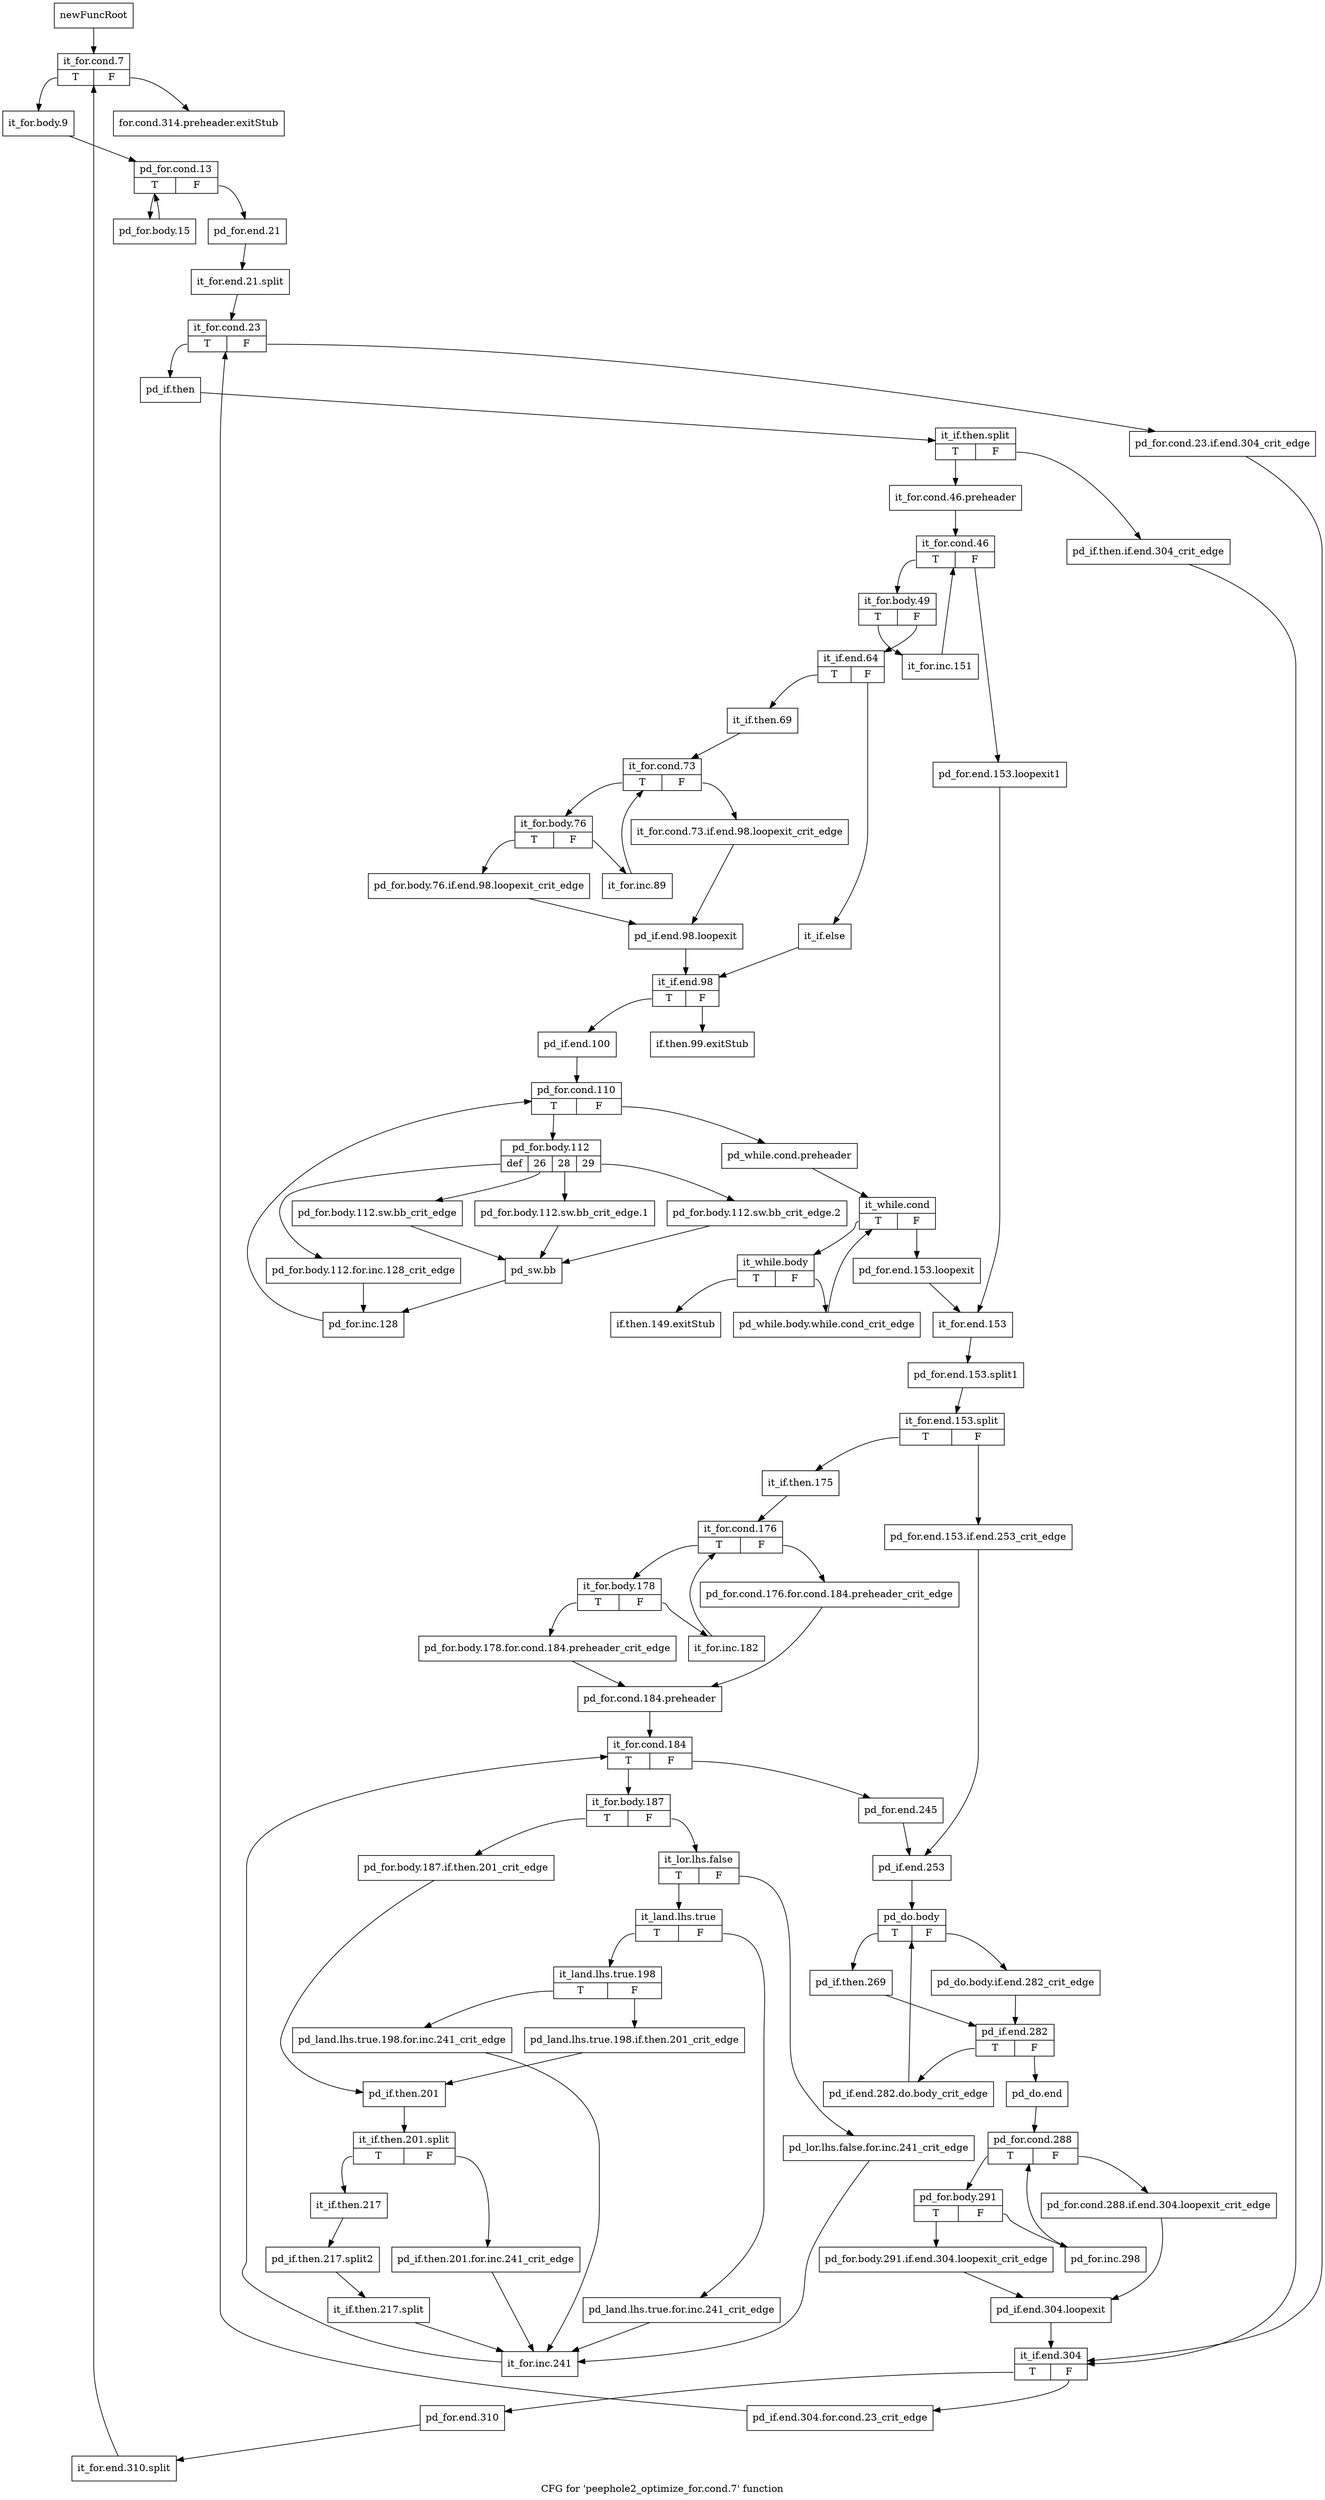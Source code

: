 digraph "CFG for 'peephole2_optimize_for.cond.7' function" {
	label="CFG for 'peephole2_optimize_for.cond.7' function";

	Node0xb8bcc90 [shape=record,label="{newFuncRoot}"];
	Node0xb8bcc90 -> Node0xb8bcdd0;
	Node0xb8bcce0 [shape=record,label="{for.cond.314.preheader.exitStub}"];
	Node0xb8bcd30 [shape=record,label="{if.then.99.exitStub}"];
	Node0xb8bcd80 [shape=record,label="{if.then.149.exitStub}"];
	Node0xb8bcdd0 [shape=record,label="{it_for.cond.7|{<s0>T|<s1>F}}"];
	Node0xb8bcdd0:s0 -> Node0xb8bce20;
	Node0xb8bcdd0:s1 -> Node0xb8bcce0;
	Node0xb8bce20 [shape=record,label="{it_for.body.9}"];
	Node0xb8bce20 -> Node0xb8bce70;
	Node0xb8bce70 [shape=record,label="{pd_for.cond.13|{<s0>T|<s1>F}}"];
	Node0xb8bce70:s0 -> Node0xb8be5e0;
	Node0xb8bce70:s1 -> Node0xb8bcec0;
	Node0xb8bcec0 [shape=record,label="{pd_for.end.21}"];
	Node0xb8bcec0 -> Node0xf9dc200;
	Node0xf9dc200 [shape=record,label="{it_for.end.21.split}"];
	Node0xf9dc200 -> Node0xb8bcf10;
	Node0xb8bcf10 [shape=record,label="{it_for.cond.23|{<s0>T|<s1>F}}"];
	Node0xb8bcf10:s0 -> Node0xb8bcfb0;
	Node0xb8bcf10:s1 -> Node0xb8bcf60;
	Node0xb8bcf60 [shape=record,label="{pd_for.cond.23.if.end.304_crit_edge}"];
	Node0xb8bcf60 -> Node0xb8bdd70;
	Node0xb8bcfb0 [shape=record,label="{pd_if.then}"];
	Node0xb8bcfb0 -> Node0xf9db030;
	Node0xf9db030 [shape=record,label="{it_if.then.split|{<s0>T|<s1>F}}"];
	Node0xf9db030:s0 -> Node0xb8bd050;
	Node0xf9db030:s1 -> Node0xb8bd000;
	Node0xb8bd000 [shape=record,label="{pd_if.then.if.end.304_crit_edge}"];
	Node0xb8bd000 -> Node0xb8bdd70;
	Node0xb8bd050 [shape=record,label="{it_for.cond.46.preheader}"];
	Node0xb8bd050 -> Node0xb8bd0a0;
	Node0xb8bd0a0 [shape=record,label="{it_for.cond.46|{<s0>T|<s1>F}}"];
	Node0xb8bd0a0:s0 -> Node0xb8bd140;
	Node0xb8bd0a0:s1 -> Node0xb8bd0f0;
	Node0xb8bd0f0 [shape=record,label="{pd_for.end.153.loopexit1}"];
	Node0xb8bd0f0 -> Node0xb8bd640;
	Node0xb8bd140 [shape=record,label="{it_for.body.49|{<s0>T|<s1>F}}"];
	Node0xb8bd140:s0 -> Node0xb8be590;
	Node0xb8bd140:s1 -> Node0xb8bd190;
	Node0xb8bd190 [shape=record,label="{it_if.end.64|{<s0>T|<s1>F}}"];
	Node0xb8bd190:s0 -> Node0xb8bd230;
	Node0xb8bd190:s1 -> Node0xb8bd1e0;
	Node0xb8bd1e0 [shape=record,label="{it_if.else}"];
	Node0xb8bd1e0 -> Node0xb8bd460;
	Node0xb8bd230 [shape=record,label="{it_if.then.69}"];
	Node0xb8bd230 -> Node0xb8bd280;
	Node0xb8bd280 [shape=record,label="{it_for.cond.73|{<s0>T|<s1>F}}"];
	Node0xb8bd280:s0 -> Node0xb8bd320;
	Node0xb8bd280:s1 -> Node0xb8bd2d0;
	Node0xb8bd2d0 [shape=record,label="{it_for.cond.73.if.end.98.loopexit_crit_edge}"];
	Node0xb8bd2d0 -> Node0xb8bd410;
	Node0xb8bd320 [shape=record,label="{it_for.body.76|{<s0>T|<s1>F}}"];
	Node0xb8bd320:s0 -> Node0xb8bd3c0;
	Node0xb8bd320:s1 -> Node0xb8bd370;
	Node0xb8bd370 [shape=record,label="{it_for.inc.89}"];
	Node0xb8bd370 -> Node0xb8bd280;
	Node0xb8bd3c0 [shape=record,label="{pd_for.body.76.if.end.98.loopexit_crit_edge}"];
	Node0xb8bd3c0 -> Node0xb8bd410;
	Node0xb8bd410 [shape=record,label="{pd_if.end.98.loopexit}"];
	Node0xb8bd410 -> Node0xb8bd460;
	Node0xb8bd460 [shape=record,label="{it_if.end.98|{<s0>T|<s1>F}}"];
	Node0xb8bd460:s0 -> Node0xb8bd4b0;
	Node0xb8bd460:s1 -> Node0xb8bcd30;
	Node0xb8bd4b0 [shape=record,label="{pd_if.end.100}"];
	Node0xb8bd4b0 -> Node0xb8bd500;
	Node0xb8bd500 [shape=record,label="{pd_for.cond.110|{<s0>T|<s1>F}}"];
	Node0xb8bd500:s0 -> Node0xb8be360;
	Node0xb8bd500:s1 -> Node0xb8bd550;
	Node0xb8bd550 [shape=record,label="{pd_while.cond.preheader}"];
	Node0xb8bd550 -> Node0xb8bd5a0;
	Node0xb8bd5a0 [shape=record,label="{it_while.cond|{<s0>T|<s1>F}}"];
	Node0xb8bd5a0:s0 -> Node0xb8be2c0;
	Node0xb8bd5a0:s1 -> Node0xb8bd5f0;
	Node0xb8bd5f0 [shape=record,label="{pd_for.end.153.loopexit}"];
	Node0xb8bd5f0 -> Node0xb8bd640;
	Node0xb8bd640 [shape=record,label="{it_for.end.153}"];
	Node0xb8bd640 -> Node0xf9dbd00;
	Node0xf9dbd00 [shape=record,label="{pd_for.end.153.split1}"];
	Node0xf9dbd00 -> Node0xf9db460;
	Node0xf9db460 [shape=record,label="{it_for.end.153.split|{<s0>T|<s1>F}}"];
	Node0xf9db460:s0 -> Node0xb8bd6e0;
	Node0xf9db460:s1 -> Node0xb8bd690;
	Node0xb8bd690 [shape=record,label="{pd_for.end.153.if.end.253_crit_edge}"];
	Node0xb8bd690 -> Node0xb8bd9b0;
	Node0xb8bd6e0 [shape=record,label="{it_if.then.175}"];
	Node0xb8bd6e0 -> Node0xb8bd730;
	Node0xb8bd730 [shape=record,label="{it_for.cond.176|{<s0>T|<s1>F}}"];
	Node0xb8bd730:s0 -> Node0xb8bd7d0;
	Node0xb8bd730:s1 -> Node0xb8bd780;
	Node0xb8bd780 [shape=record,label="{pd_for.cond.176.for.cond.184.preheader_crit_edge}"];
	Node0xb8bd780 -> Node0xb8bd8c0;
	Node0xb8bd7d0 [shape=record,label="{it_for.body.178|{<s0>T|<s1>F}}"];
	Node0xb8bd7d0:s0 -> Node0xb8bd870;
	Node0xb8bd7d0:s1 -> Node0xb8bd820;
	Node0xb8bd820 [shape=record,label="{it_for.inc.182}"];
	Node0xb8bd820 -> Node0xb8bd730;
	Node0xb8bd870 [shape=record,label="{pd_for.body.178.for.cond.184.preheader_crit_edge}"];
	Node0xb8bd870 -> Node0xb8bd8c0;
	Node0xb8bd8c0 [shape=record,label="{pd_for.cond.184.preheader}"];
	Node0xb8bd8c0 -> Node0xb8bd910;
	Node0xb8bd910 [shape=record,label="{it_for.cond.184|{<s0>T|<s1>F}}"];
	Node0xb8bd910:s0 -> Node0xb8bdeb0;
	Node0xb8bd910:s1 -> Node0xb8bd960;
	Node0xb8bd960 [shape=record,label="{pd_for.end.245}"];
	Node0xb8bd960 -> Node0xb8bd9b0;
	Node0xb8bd9b0 [shape=record,label="{pd_if.end.253}"];
	Node0xb8bd9b0 -> Node0xb8bda00;
	Node0xb8bda00 [shape=record,label="{pd_do.body|{<s0>T|<s1>F}}"];
	Node0xb8bda00:s0 -> Node0xb8bdaa0;
	Node0xb8bda00:s1 -> Node0xb8bda50;
	Node0xb8bda50 [shape=record,label="{pd_do.body.if.end.282_crit_edge}"];
	Node0xb8bda50 -> Node0xb8bdaf0;
	Node0xb8bdaa0 [shape=record,label="{pd_if.then.269}"];
	Node0xb8bdaa0 -> Node0xb8bdaf0;
	Node0xb8bdaf0 [shape=record,label="{pd_if.end.282|{<s0>T|<s1>F}}"];
	Node0xb8bdaf0:s0 -> Node0xb8bde60;
	Node0xb8bdaf0:s1 -> Node0xb8bdb40;
	Node0xb8bdb40 [shape=record,label="{pd_do.end}"];
	Node0xb8bdb40 -> Node0xb8bdb90;
	Node0xb8bdb90 [shape=record,label="{pd_for.cond.288|{<s0>T|<s1>F}}"];
	Node0xb8bdb90:s0 -> Node0xb8bdc30;
	Node0xb8bdb90:s1 -> Node0xb8bdbe0;
	Node0xb8bdbe0 [shape=record,label="{pd_for.cond.288.if.end.304.loopexit_crit_edge}"];
	Node0xb8bdbe0 -> Node0xb8bdd20;
	Node0xb8bdc30 [shape=record,label="{pd_for.body.291|{<s0>T|<s1>F}}"];
	Node0xb8bdc30:s0 -> Node0xb8bdcd0;
	Node0xb8bdc30:s1 -> Node0xb8bdc80;
	Node0xb8bdc80 [shape=record,label="{pd_for.inc.298}"];
	Node0xb8bdc80 -> Node0xb8bdb90;
	Node0xb8bdcd0 [shape=record,label="{pd_for.body.291.if.end.304.loopexit_crit_edge}"];
	Node0xb8bdcd0 -> Node0xb8bdd20;
	Node0xb8bdd20 [shape=record,label="{pd_if.end.304.loopexit}"];
	Node0xb8bdd20 -> Node0xb8bdd70;
	Node0xb8bdd70 [shape=record,label="{it_if.end.304|{<s0>T|<s1>F}}"];
	Node0xb8bdd70:s0 -> Node0xb8bde10;
	Node0xb8bdd70:s1 -> Node0xb8bddc0;
	Node0xb8bddc0 [shape=record,label="{pd_if.end.304.for.cond.23_crit_edge}"];
	Node0xb8bddc0 -> Node0xb8bcf10;
	Node0xb8bde10 [shape=record,label="{pd_for.end.310}"];
	Node0xb8bde10 -> Node0xf9db360;
	Node0xf9db360 [shape=record,label="{it_for.end.310.split}"];
	Node0xf9db360 -> Node0xb8bcdd0;
	Node0xb8bde60 [shape=record,label="{pd_if.end.282.do.body_crit_edge}"];
	Node0xb8bde60 -> Node0xb8bda00;
	Node0xb8bdeb0 [shape=record,label="{it_for.body.187|{<s0>T|<s1>F}}"];
	Node0xb8bdeb0:s0 -> Node0xb8be130;
	Node0xb8bdeb0:s1 -> Node0xb8bdf00;
	Node0xb8bdf00 [shape=record,label="{it_lor.lhs.false|{<s0>T|<s1>F}}"];
	Node0xb8bdf00:s0 -> Node0xb8bdfa0;
	Node0xb8bdf00:s1 -> Node0xb8bdf50;
	Node0xb8bdf50 [shape=record,label="{pd_lor.lhs.false.for.inc.241_crit_edge}"];
	Node0xb8bdf50 -> Node0xb8be270;
	Node0xb8bdfa0 [shape=record,label="{it_land.lhs.true|{<s0>T|<s1>F}}"];
	Node0xb8bdfa0:s0 -> Node0xb8be040;
	Node0xb8bdfa0:s1 -> Node0xb8bdff0;
	Node0xb8bdff0 [shape=record,label="{pd_land.lhs.true.for.inc.241_crit_edge}"];
	Node0xb8bdff0 -> Node0xb8be270;
	Node0xb8be040 [shape=record,label="{it_land.lhs.true.198|{<s0>T|<s1>F}}"];
	Node0xb8be040:s0 -> Node0xb8be0e0;
	Node0xb8be040:s1 -> Node0xb8be090;
	Node0xb8be090 [shape=record,label="{pd_land.lhs.true.198.if.then.201_crit_edge}"];
	Node0xb8be090 -> Node0xb8be180;
	Node0xb8be0e0 [shape=record,label="{pd_land.lhs.true.198.for.inc.241_crit_edge}"];
	Node0xb8be0e0 -> Node0xb8be270;
	Node0xb8be130 [shape=record,label="{pd_for.body.187.if.then.201_crit_edge}"];
	Node0xb8be130 -> Node0xb8be180;
	Node0xb8be180 [shape=record,label="{pd_if.then.201}"];
	Node0xb8be180 -> Node0xf9db1e0;
	Node0xf9db1e0 [shape=record,label="{it_if.then.201.split|{<s0>T|<s1>F}}"];
	Node0xf9db1e0:s0 -> Node0xb8be220;
	Node0xf9db1e0:s1 -> Node0xb8be1d0;
	Node0xb8be1d0 [shape=record,label="{pd_if.then.201.for.inc.241_crit_edge}"];
	Node0xb8be1d0 -> Node0xb8be270;
	Node0xb8be220 [shape=record,label="{it_if.then.217}"];
	Node0xb8be220 -> Node0xf9dac80;
	Node0xf9dac80 [shape=record,label="{pd_if.then.217.split2}"];
	Node0xf9dac80 -> Node0xf9dad00;
	Node0xf9dad00 [shape=record,label="{it_if.then.217.split}"];
	Node0xf9dad00 -> Node0xb8be270;
	Node0xb8be270 [shape=record,label="{it_for.inc.241}"];
	Node0xb8be270 -> Node0xb8bd910;
	Node0xb8be2c0 [shape=record,label="{it_while.body|{<s0>T|<s1>F}}"];
	Node0xb8be2c0:s0 -> Node0xb8bcd80;
	Node0xb8be2c0:s1 -> Node0xb8be310;
	Node0xb8be310 [shape=record,label="{pd_while.body.while.cond_crit_edge}"];
	Node0xb8be310 -> Node0xb8bd5a0;
	Node0xb8be360 [shape=record,label="{pd_for.body.112|{<s0>def|<s1>26|<s2>28|<s3>29}}"];
	Node0xb8be360:s0 -> Node0xb8be4f0;
	Node0xb8be360:s1 -> Node0xb8be450;
	Node0xb8be360:s2 -> Node0xb8be400;
	Node0xb8be360:s3 -> Node0xb8be3b0;
	Node0xb8be3b0 [shape=record,label="{pd_for.body.112.sw.bb_crit_edge.2}"];
	Node0xb8be3b0 -> Node0xb8be4a0;
	Node0xb8be400 [shape=record,label="{pd_for.body.112.sw.bb_crit_edge.1}"];
	Node0xb8be400 -> Node0xb8be4a0;
	Node0xb8be450 [shape=record,label="{pd_for.body.112.sw.bb_crit_edge}"];
	Node0xb8be450 -> Node0xb8be4a0;
	Node0xb8be4a0 [shape=record,label="{pd_sw.bb}"];
	Node0xb8be4a0 -> Node0xb8be540;
	Node0xb8be4f0 [shape=record,label="{pd_for.body.112.for.inc.128_crit_edge}"];
	Node0xb8be4f0 -> Node0xb8be540;
	Node0xb8be540 [shape=record,label="{pd_for.inc.128}"];
	Node0xb8be540 -> Node0xb8bd500;
	Node0xb8be590 [shape=record,label="{it_for.inc.151}"];
	Node0xb8be590 -> Node0xb8bd0a0;
	Node0xb8be5e0 [shape=record,label="{pd_for.body.15}"];
	Node0xb8be5e0 -> Node0xb8bce70;
}
